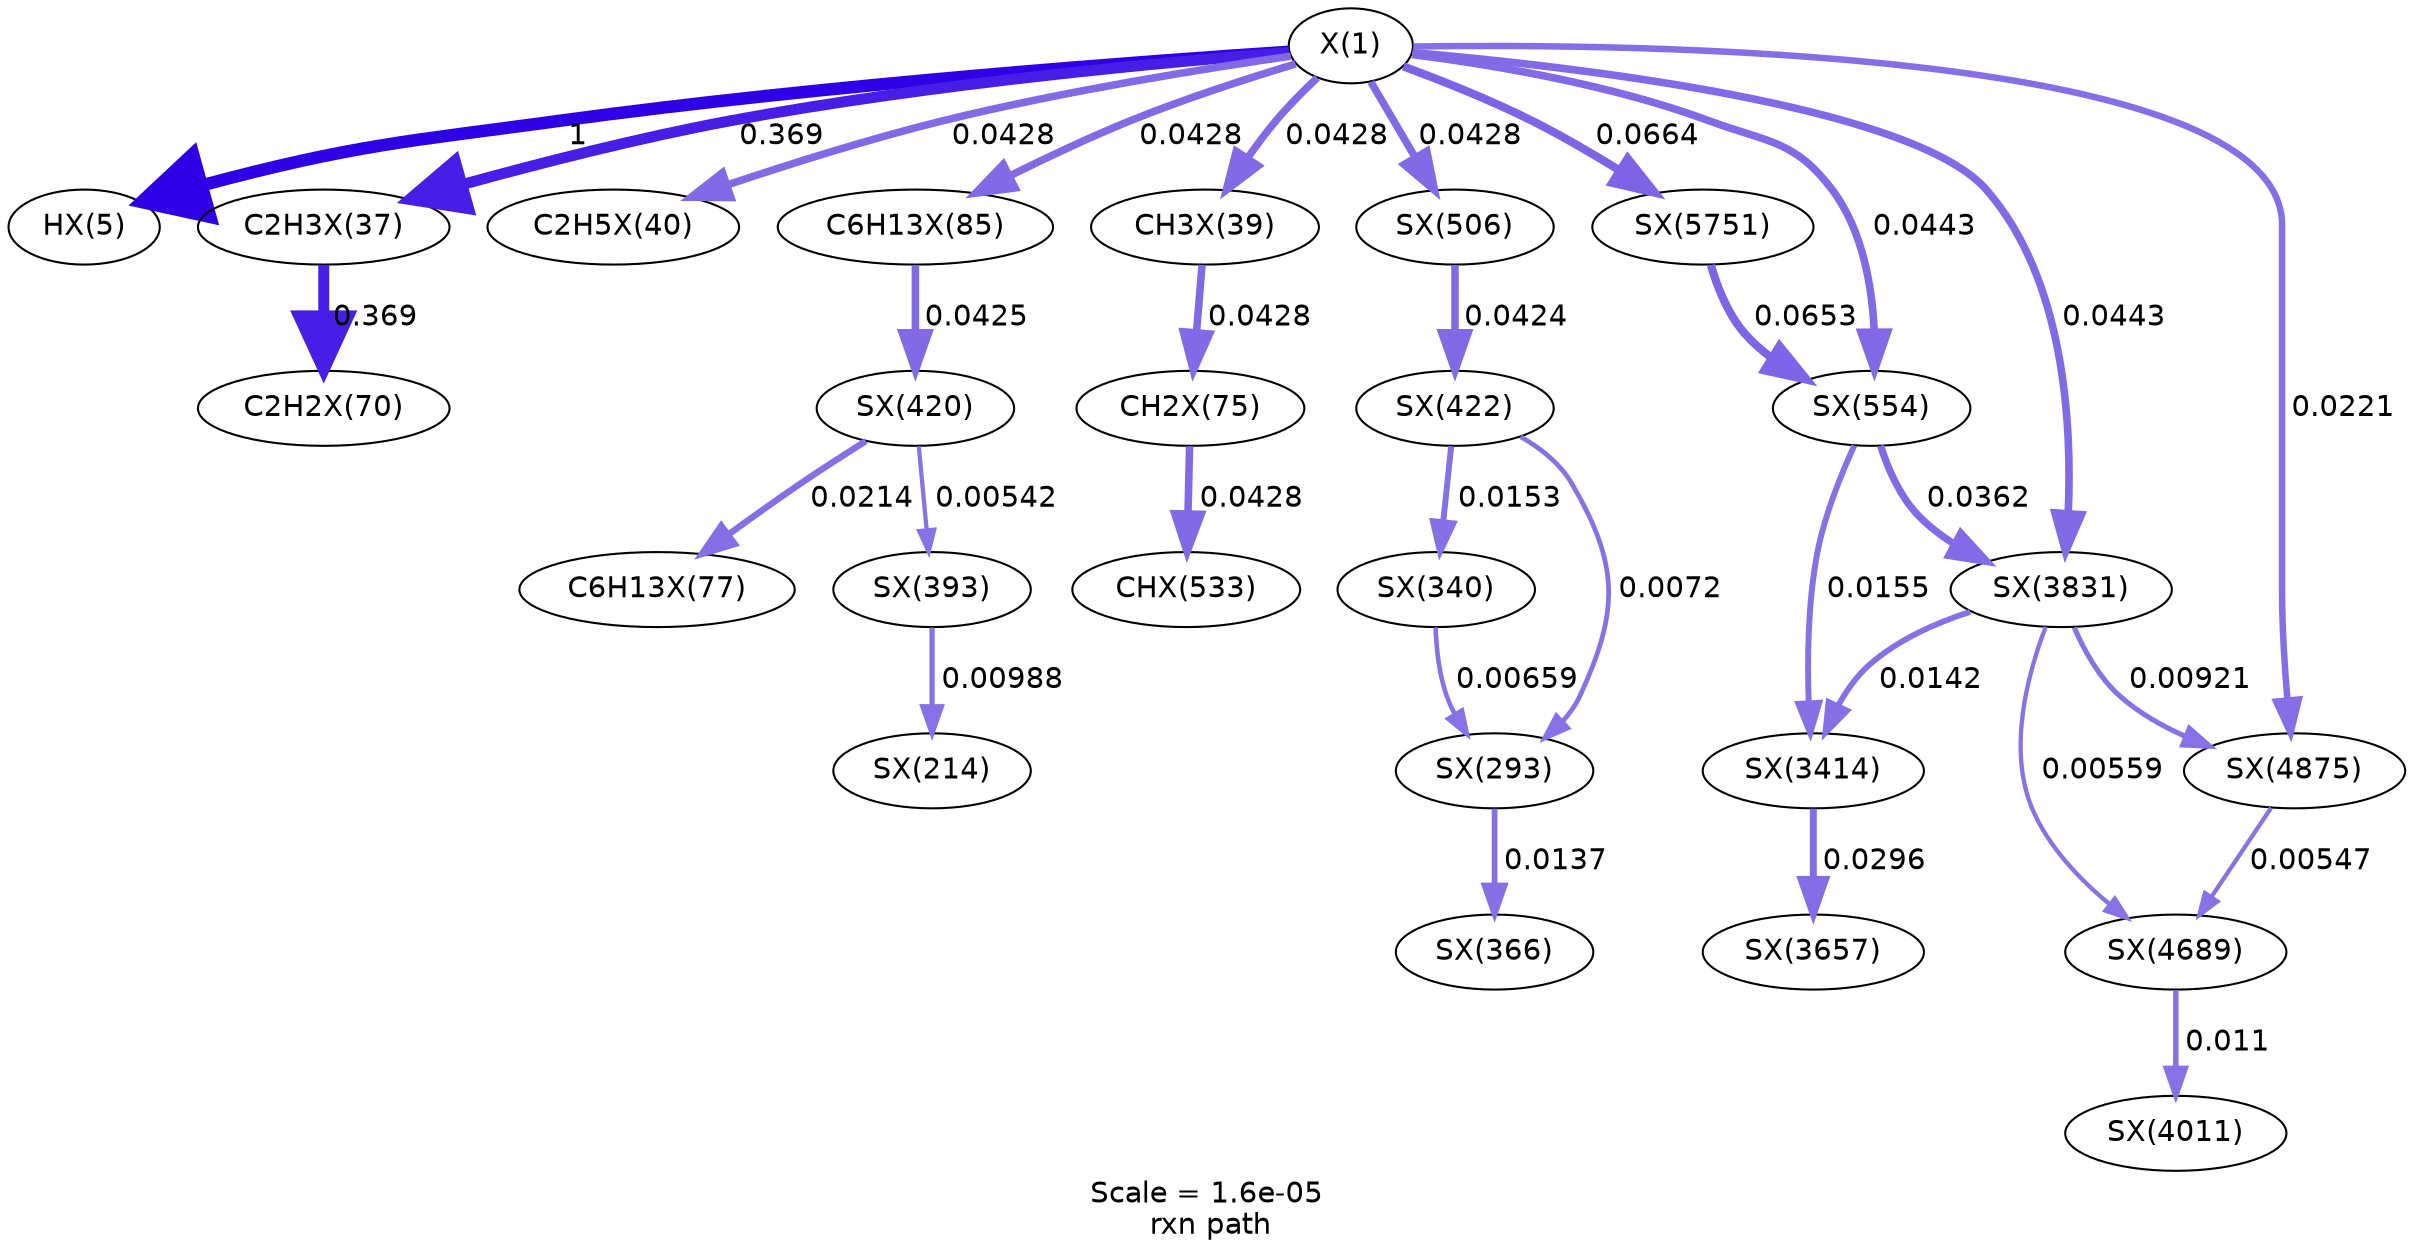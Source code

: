 digraph reaction_paths {
center=1;
s8 -> s9[fontname="Helvetica", style="setlinewidth(6)", arrowsize=3, color="0.7, 1.5, 0.9"
, label=" 1"];
s8 -> s10[fontname="Helvetica", style="setlinewidth(5.25)", arrowsize=2.62, color="0.7, 0.869, 0.9"
, label=" 0.369"];
s8 -> s12[fontname="Helvetica", style="setlinewidth(3.62)", arrowsize=1.81, color="0.7, 0.543, 0.9"
, label=" 0.0428"];
s8 -> s21[fontname="Helvetica", style="setlinewidth(3.62)", arrowsize=1.81, color="0.7, 0.543, 0.9"
, label=" 0.0428"];
s8 -> s11[fontname="Helvetica", style="setlinewidth(3.62)", arrowsize=1.81, color="0.7, 0.543, 0.9"
, label=" 0.0428"];
s8 -> s73[fontname="Helvetica", style="setlinewidth(3.62)", arrowsize=1.81, color="0.7, 0.543, 0.9"
, label=" 0.0428"];
s8 -> s176[fontname="Helvetica", style="setlinewidth(3.65)", arrowsize=1.82, color="0.7, 0.544, 0.9"
, label=" 0.0443"];
s8 -> s96[fontname="Helvetica", style="setlinewidth(3.65)", arrowsize=1.82, color="0.7, 0.544, 0.9"
, label=" 0.0443"];
s8 -> s190[fontname="Helvetica", style="setlinewidth(3.95)", arrowsize=1.98, color="0.7, 0.566, 0.9"
, label=" 0.0664"];
s8 -> s185[fontname="Helvetica", style="setlinewidth(3.12)", arrowsize=1.56, color="0.7, 0.522, 0.9"
, label=" 0.0221"];
s10 -> s15[fontname="Helvetica", style="setlinewidth(5.25)", arrowsize=2.62, color="0.7, 0.869, 0.9"
, label=" 0.369"];
s66 -> s50[fontname="Helvetica", style="setlinewidth(2.51)", arrowsize=1.26, color="0.7, 0.51, 0.9"
, label=" 0.00988"];
s68 -> s66[fontname="Helvetica", style="setlinewidth(2.06)", arrowsize=1.03, color="0.7, 0.505, 0.9"
, label=" 0.00542"];
s68 -> s18[fontname="Helvetica", style="setlinewidth(3.1)", arrowsize=1.55, color="0.7, 0.521, 0.9"
, label=" 0.0214"];
s21 -> s68[fontname="Helvetica", style="setlinewidth(3.62)", arrowsize=1.81, color="0.7, 0.542, 0.9"
, label=" 0.0425"];
s11 -> s16[fontname="Helvetica", style="setlinewidth(3.62)", arrowsize=1.81, color="0.7, 0.543, 0.9"
, label=" 0.0428"];
s16 -> s75[fontname="Helvetica", style="setlinewidth(3.62)", arrowsize=1.81, color="0.7, 0.543, 0.9"
, label=" 0.0428"];
s57 -> s63[fontname="Helvetica", style="setlinewidth(2.76)", arrowsize=1.38, color="0.7, 0.514, 0.9"
, label=" 0.0137"];
s69 -> s57[fontname="Helvetica", style="setlinewidth(2.28)", arrowsize=1.14, color="0.7, 0.507, 0.9"
, label=" 0.0072"];
s61 -> s57[fontname="Helvetica", style="setlinewidth(2.21)", arrowsize=1.1, color="0.7, 0.507, 0.9"
, label=" 0.00659"];
s73 -> s69[fontname="Helvetica", style="setlinewidth(3.61)", arrowsize=1.81, color="0.7, 0.542, 0.9"
, label=" 0.0424"];
s69 -> s61[fontname="Helvetica", style="setlinewidth(2.85)", arrowsize=1.42, color="0.7, 0.515, 0.9"
, label=" 0.0153"];
s169 -> s172[fontname="Helvetica", style="setlinewidth(3.34)", arrowsize=1.67, color="0.7, 0.53, 0.9"
, label=" 0.0296"];
s176 -> s169[fontname="Helvetica", style="setlinewidth(2.79)", arrowsize=1.4, color="0.7, 0.514, 0.9"
, label=" 0.0142"];
s96 -> s169[fontname="Helvetica", style="setlinewidth(2.85)", arrowsize=1.43, color="0.7, 0.516, 0.9"
, label=" 0.0155"];
s183 -> s179[fontname="Helvetica", style="setlinewidth(2.6)", arrowsize=1.3, color="0.7, 0.511, 0.9"
, label=" 0.011"];
s176 -> s183[fontname="Helvetica", style="setlinewidth(2.08)", arrowsize=1.04, color="0.7, 0.506, 0.9"
, label=" 0.00559"];
s185 -> s183[fontname="Helvetica", style="setlinewidth(2.07)", arrowsize=1.03, color="0.7, 0.505, 0.9"
, label=" 0.00547"];
s96 -> s176[fontname="Helvetica", style="setlinewidth(3.49)", arrowsize=1.75, color="0.7, 0.536, 0.9"
, label=" 0.0362"];
s176 -> s185[fontname="Helvetica", style="setlinewidth(2.46)", arrowsize=1.23, color="0.7, 0.509, 0.9"
, label=" 0.00921"];
s190 -> s96[fontname="Helvetica", style="setlinewidth(3.94)", arrowsize=1.97, color="0.7, 0.565, 0.9"
, label=" 0.0653"];
s8 [ fontname="Helvetica", label="X(1)"];
s9 [ fontname="Helvetica", label="HX(5)"];
s10 [ fontname="Helvetica", label="C2H3X(37)"];
s11 [ fontname="Helvetica", label="CH3X(39)"];
s12 [ fontname="Helvetica", label="C2H5X(40)"];
s15 [ fontname="Helvetica", label="C2H2X(70)"];
s16 [ fontname="Helvetica", label="CH2X(75)"];
s18 [ fontname="Helvetica", label="C6H13X(77)"];
s21 [ fontname="Helvetica", label="C6H13X(85)"];
s50 [ fontname="Helvetica", label="SX(214)"];
s57 [ fontname="Helvetica", label="SX(293)"];
s61 [ fontname="Helvetica", label="SX(340)"];
s63 [ fontname="Helvetica", label="SX(366)"];
s66 [ fontname="Helvetica", label="SX(393)"];
s68 [ fontname="Helvetica", label="SX(420)"];
s69 [ fontname="Helvetica", label="SX(422)"];
s73 [ fontname="Helvetica", label="SX(506)"];
s75 [ fontname="Helvetica", label="CHX(533)"];
s96 [ fontname="Helvetica", label="SX(554)"];
s169 [ fontname="Helvetica", label="SX(3414)"];
s172 [ fontname="Helvetica", label="SX(3657)"];
s176 [ fontname="Helvetica", label="SX(3831)"];
s179 [ fontname="Helvetica", label="SX(4011)"];
s183 [ fontname="Helvetica", label="SX(4689)"];
s185 [ fontname="Helvetica", label="SX(4875)"];
s190 [ fontname="Helvetica", label="SX(5751)"];
 label = "Scale = 1.6e-05\l rxn path";
 fontname = "Helvetica";
}
